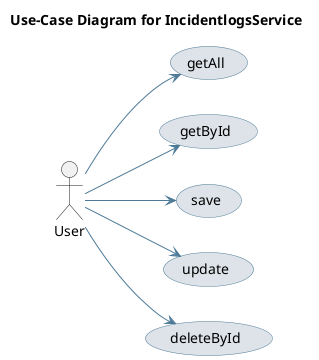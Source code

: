 @startuml
skinparam usecase {
 BackgroundColor #DEE3E9 
 BorderColor #4D7A97 
 ArrowColor #4D7A97 
}
left to right direction
title Use-Case Diagram for IncidentlogsService

actor User
usecase "getAll" as UC_getAll
User --> UC_getAll
usecase "getById" as UC_getById
User --> UC_getById
usecase "save" as UC_save
User --> UC_save
usecase "update" as UC_update
User --> UC_update
usecase "deleteById" as UC_deleteById
User --> UC_deleteById
@enduml